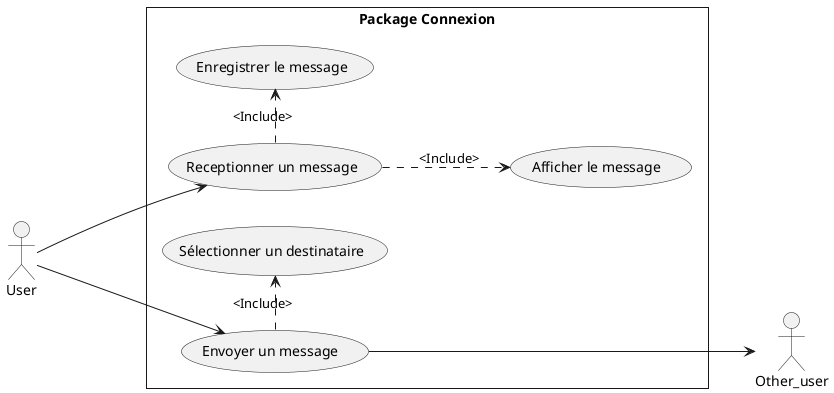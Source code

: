 @startuml
skinparam Style strictuml
'=============Actor=======================
actor User as usr
actor Other_user as ousr
'========================================
rectangle "Package Connexion"{
    left to right direction
'===================Use cases===================
usecase "Envoyer un message " as UC1
usecase "Receptionner un message" as UC2
usecase "Sélectionner un destinataire" as UC1A
usecase "Enregistrer le message" as UC2A
usecase "Afficher le message " as UC2B
   
 '============================================
}

'=====================Association UC1===============
usr ---> UC1 
UC1 ---> ousr
UC1 .> UC1A : <Include>
'===================================================
'=====================Association UC2===============
usr --> UC2
UC2 .> UC2A : <Include>
UC2 ..> UC2B : <Include>
'===================================================

@enduml